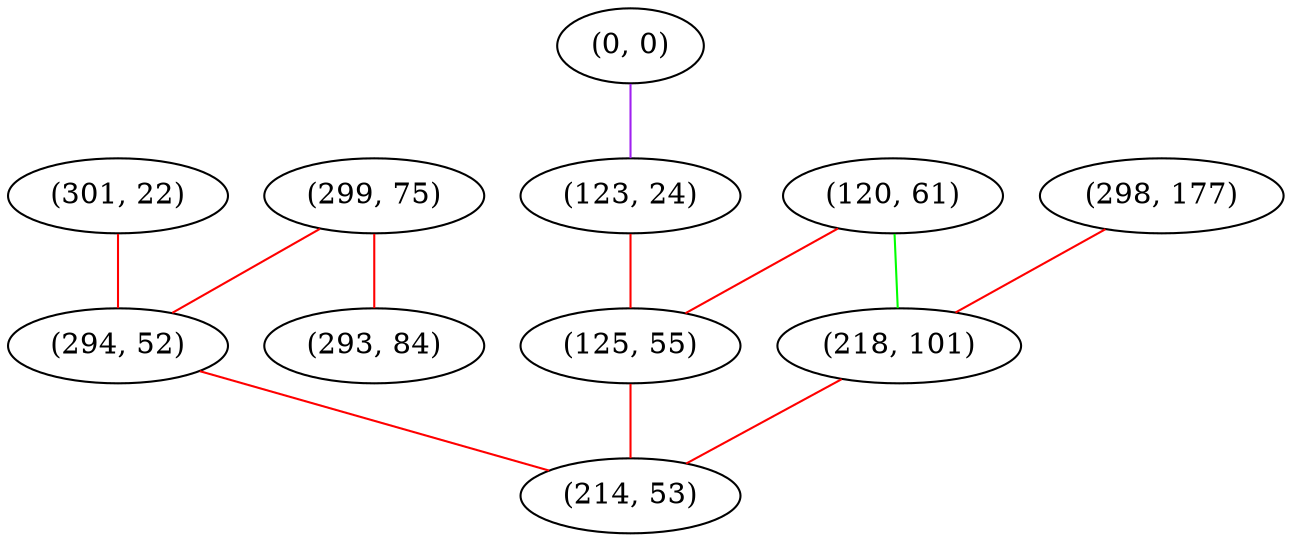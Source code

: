 graph "" {
"(301, 22)";
"(0, 0)";
"(120, 61)";
"(299, 75)";
"(298, 177)";
"(123, 24)";
"(293, 84)";
"(294, 52)";
"(218, 101)";
"(125, 55)";
"(214, 53)";
"(301, 22)" -- "(294, 52)"  [color=red, key=0, weight=1];
"(0, 0)" -- "(123, 24)"  [color=purple, key=0, weight=4];
"(120, 61)" -- "(218, 101)"  [color=green, key=0, weight=2];
"(120, 61)" -- "(125, 55)"  [color=red, key=0, weight=1];
"(299, 75)" -- "(294, 52)"  [color=red, key=0, weight=1];
"(299, 75)" -- "(293, 84)"  [color=red, key=0, weight=1];
"(298, 177)" -- "(218, 101)"  [color=red, key=0, weight=1];
"(123, 24)" -- "(125, 55)"  [color=red, key=0, weight=1];
"(294, 52)" -- "(214, 53)"  [color=red, key=0, weight=1];
"(218, 101)" -- "(214, 53)"  [color=red, key=0, weight=1];
"(125, 55)" -- "(214, 53)"  [color=red, key=0, weight=1];
}
